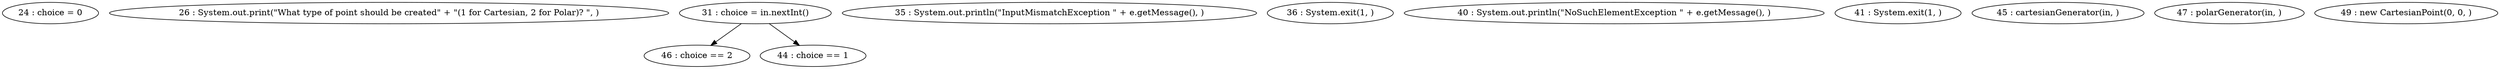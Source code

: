 digraph G {
"24 : choice = 0"
"26 : System.out.print(\"What type of point should be created\" + \"(1 for Cartesian, 2 for Polar)? \", )"
"31 : choice = in.nextInt()"
"31 : choice = in.nextInt()" -> "46 : choice == 2"
"31 : choice = in.nextInt()" -> "44 : choice == 1"
"44 : choice == 1"
"35 : System.out.println(\"InputMismatchException \" + e.getMessage(), )"
"36 : System.exit(1, )"
"40 : System.out.println(\"NoSuchElementException \" + e.getMessage(), )"
"41 : System.exit(1, )"
"45 : cartesianGenerator(in, )"
"46 : choice == 2"
"47 : polarGenerator(in, )"
"49 : new CartesianPoint(0, 0, )"
}